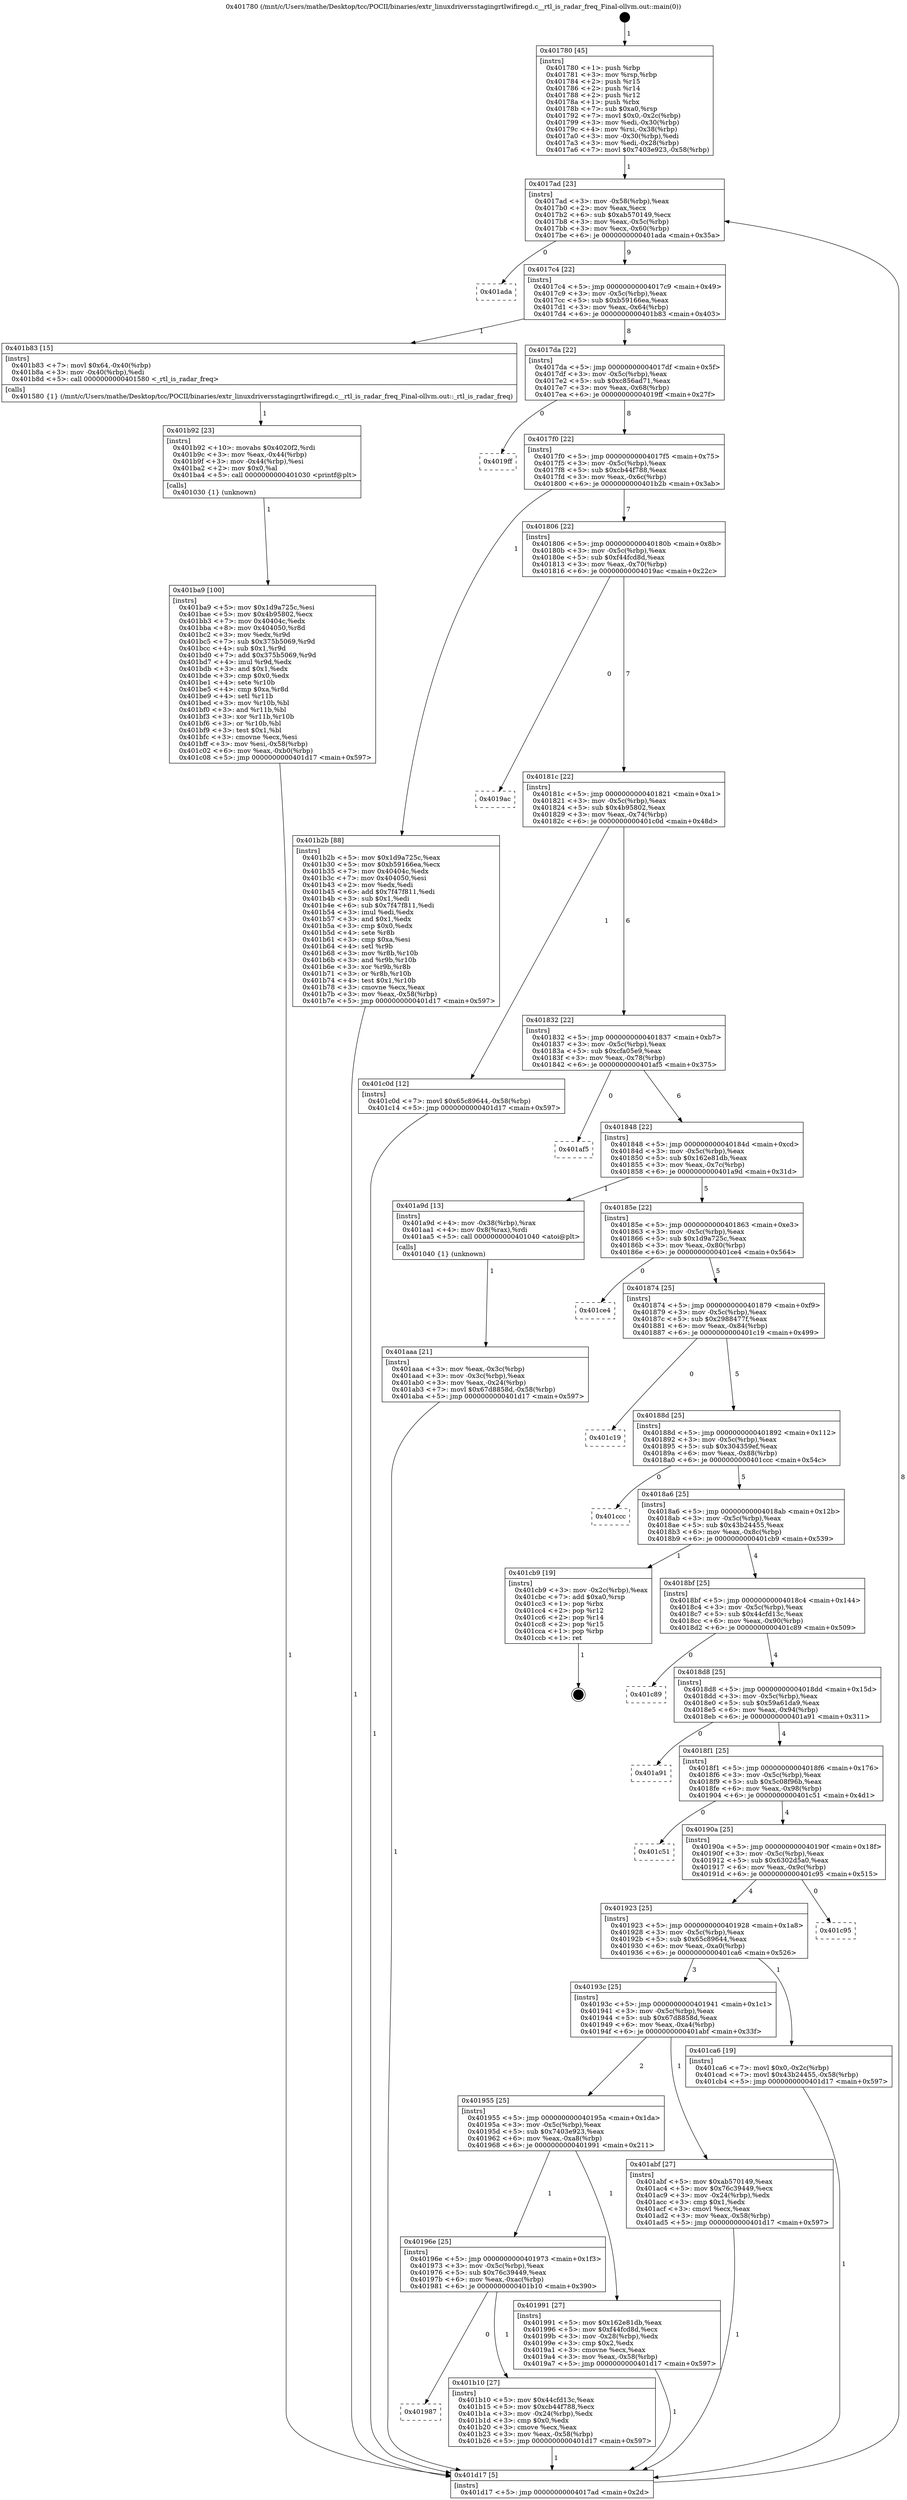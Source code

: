 digraph "0x401780" {
  label = "0x401780 (/mnt/c/Users/mathe/Desktop/tcc/POCII/binaries/extr_linuxdriversstagingrtlwifiregd.c__rtl_is_radar_freq_Final-ollvm.out::main(0))"
  labelloc = "t"
  node[shape=record]

  Entry [label="",width=0.3,height=0.3,shape=circle,fillcolor=black,style=filled]
  "0x4017ad" [label="{
     0x4017ad [23]\l
     | [instrs]\l
     &nbsp;&nbsp;0x4017ad \<+3\>: mov -0x58(%rbp),%eax\l
     &nbsp;&nbsp;0x4017b0 \<+2\>: mov %eax,%ecx\l
     &nbsp;&nbsp;0x4017b2 \<+6\>: sub $0xab570149,%ecx\l
     &nbsp;&nbsp;0x4017b8 \<+3\>: mov %eax,-0x5c(%rbp)\l
     &nbsp;&nbsp;0x4017bb \<+3\>: mov %ecx,-0x60(%rbp)\l
     &nbsp;&nbsp;0x4017be \<+6\>: je 0000000000401ada \<main+0x35a\>\l
  }"]
  "0x401ada" [label="{
     0x401ada\l
  }", style=dashed]
  "0x4017c4" [label="{
     0x4017c4 [22]\l
     | [instrs]\l
     &nbsp;&nbsp;0x4017c4 \<+5\>: jmp 00000000004017c9 \<main+0x49\>\l
     &nbsp;&nbsp;0x4017c9 \<+3\>: mov -0x5c(%rbp),%eax\l
     &nbsp;&nbsp;0x4017cc \<+5\>: sub $0xb59166ea,%eax\l
     &nbsp;&nbsp;0x4017d1 \<+3\>: mov %eax,-0x64(%rbp)\l
     &nbsp;&nbsp;0x4017d4 \<+6\>: je 0000000000401b83 \<main+0x403\>\l
  }"]
  Exit [label="",width=0.3,height=0.3,shape=circle,fillcolor=black,style=filled,peripheries=2]
  "0x401b83" [label="{
     0x401b83 [15]\l
     | [instrs]\l
     &nbsp;&nbsp;0x401b83 \<+7\>: movl $0x64,-0x40(%rbp)\l
     &nbsp;&nbsp;0x401b8a \<+3\>: mov -0x40(%rbp),%edi\l
     &nbsp;&nbsp;0x401b8d \<+5\>: call 0000000000401580 \<_rtl_is_radar_freq\>\l
     | [calls]\l
     &nbsp;&nbsp;0x401580 \{1\} (/mnt/c/Users/mathe/Desktop/tcc/POCII/binaries/extr_linuxdriversstagingrtlwifiregd.c__rtl_is_radar_freq_Final-ollvm.out::_rtl_is_radar_freq)\l
  }"]
  "0x4017da" [label="{
     0x4017da [22]\l
     | [instrs]\l
     &nbsp;&nbsp;0x4017da \<+5\>: jmp 00000000004017df \<main+0x5f\>\l
     &nbsp;&nbsp;0x4017df \<+3\>: mov -0x5c(%rbp),%eax\l
     &nbsp;&nbsp;0x4017e2 \<+5\>: sub $0xc856ad71,%eax\l
     &nbsp;&nbsp;0x4017e7 \<+3\>: mov %eax,-0x68(%rbp)\l
     &nbsp;&nbsp;0x4017ea \<+6\>: je 00000000004019ff \<main+0x27f\>\l
  }"]
  "0x401ba9" [label="{
     0x401ba9 [100]\l
     | [instrs]\l
     &nbsp;&nbsp;0x401ba9 \<+5\>: mov $0x1d9a725c,%esi\l
     &nbsp;&nbsp;0x401bae \<+5\>: mov $0x4b95802,%ecx\l
     &nbsp;&nbsp;0x401bb3 \<+7\>: mov 0x40404c,%edx\l
     &nbsp;&nbsp;0x401bba \<+8\>: mov 0x404050,%r8d\l
     &nbsp;&nbsp;0x401bc2 \<+3\>: mov %edx,%r9d\l
     &nbsp;&nbsp;0x401bc5 \<+7\>: sub $0x375b5069,%r9d\l
     &nbsp;&nbsp;0x401bcc \<+4\>: sub $0x1,%r9d\l
     &nbsp;&nbsp;0x401bd0 \<+7\>: add $0x375b5069,%r9d\l
     &nbsp;&nbsp;0x401bd7 \<+4\>: imul %r9d,%edx\l
     &nbsp;&nbsp;0x401bdb \<+3\>: and $0x1,%edx\l
     &nbsp;&nbsp;0x401bde \<+3\>: cmp $0x0,%edx\l
     &nbsp;&nbsp;0x401be1 \<+4\>: sete %r10b\l
     &nbsp;&nbsp;0x401be5 \<+4\>: cmp $0xa,%r8d\l
     &nbsp;&nbsp;0x401be9 \<+4\>: setl %r11b\l
     &nbsp;&nbsp;0x401bed \<+3\>: mov %r10b,%bl\l
     &nbsp;&nbsp;0x401bf0 \<+3\>: and %r11b,%bl\l
     &nbsp;&nbsp;0x401bf3 \<+3\>: xor %r11b,%r10b\l
     &nbsp;&nbsp;0x401bf6 \<+3\>: or %r10b,%bl\l
     &nbsp;&nbsp;0x401bf9 \<+3\>: test $0x1,%bl\l
     &nbsp;&nbsp;0x401bfc \<+3\>: cmovne %ecx,%esi\l
     &nbsp;&nbsp;0x401bff \<+3\>: mov %esi,-0x58(%rbp)\l
     &nbsp;&nbsp;0x401c02 \<+6\>: mov %eax,-0xb0(%rbp)\l
     &nbsp;&nbsp;0x401c08 \<+5\>: jmp 0000000000401d17 \<main+0x597\>\l
  }"]
  "0x4019ff" [label="{
     0x4019ff\l
  }", style=dashed]
  "0x4017f0" [label="{
     0x4017f0 [22]\l
     | [instrs]\l
     &nbsp;&nbsp;0x4017f0 \<+5\>: jmp 00000000004017f5 \<main+0x75\>\l
     &nbsp;&nbsp;0x4017f5 \<+3\>: mov -0x5c(%rbp),%eax\l
     &nbsp;&nbsp;0x4017f8 \<+5\>: sub $0xcb44f788,%eax\l
     &nbsp;&nbsp;0x4017fd \<+3\>: mov %eax,-0x6c(%rbp)\l
     &nbsp;&nbsp;0x401800 \<+6\>: je 0000000000401b2b \<main+0x3ab\>\l
  }"]
  "0x401b92" [label="{
     0x401b92 [23]\l
     | [instrs]\l
     &nbsp;&nbsp;0x401b92 \<+10\>: movabs $0x4020f2,%rdi\l
     &nbsp;&nbsp;0x401b9c \<+3\>: mov %eax,-0x44(%rbp)\l
     &nbsp;&nbsp;0x401b9f \<+3\>: mov -0x44(%rbp),%esi\l
     &nbsp;&nbsp;0x401ba2 \<+2\>: mov $0x0,%al\l
     &nbsp;&nbsp;0x401ba4 \<+5\>: call 0000000000401030 \<printf@plt\>\l
     | [calls]\l
     &nbsp;&nbsp;0x401030 \{1\} (unknown)\l
  }"]
  "0x401b2b" [label="{
     0x401b2b [88]\l
     | [instrs]\l
     &nbsp;&nbsp;0x401b2b \<+5\>: mov $0x1d9a725c,%eax\l
     &nbsp;&nbsp;0x401b30 \<+5\>: mov $0xb59166ea,%ecx\l
     &nbsp;&nbsp;0x401b35 \<+7\>: mov 0x40404c,%edx\l
     &nbsp;&nbsp;0x401b3c \<+7\>: mov 0x404050,%esi\l
     &nbsp;&nbsp;0x401b43 \<+2\>: mov %edx,%edi\l
     &nbsp;&nbsp;0x401b45 \<+6\>: add $0x7f47f811,%edi\l
     &nbsp;&nbsp;0x401b4b \<+3\>: sub $0x1,%edi\l
     &nbsp;&nbsp;0x401b4e \<+6\>: sub $0x7f47f811,%edi\l
     &nbsp;&nbsp;0x401b54 \<+3\>: imul %edi,%edx\l
     &nbsp;&nbsp;0x401b57 \<+3\>: and $0x1,%edx\l
     &nbsp;&nbsp;0x401b5a \<+3\>: cmp $0x0,%edx\l
     &nbsp;&nbsp;0x401b5d \<+4\>: sete %r8b\l
     &nbsp;&nbsp;0x401b61 \<+3\>: cmp $0xa,%esi\l
     &nbsp;&nbsp;0x401b64 \<+4\>: setl %r9b\l
     &nbsp;&nbsp;0x401b68 \<+3\>: mov %r8b,%r10b\l
     &nbsp;&nbsp;0x401b6b \<+3\>: and %r9b,%r10b\l
     &nbsp;&nbsp;0x401b6e \<+3\>: xor %r9b,%r8b\l
     &nbsp;&nbsp;0x401b71 \<+3\>: or %r8b,%r10b\l
     &nbsp;&nbsp;0x401b74 \<+4\>: test $0x1,%r10b\l
     &nbsp;&nbsp;0x401b78 \<+3\>: cmovne %ecx,%eax\l
     &nbsp;&nbsp;0x401b7b \<+3\>: mov %eax,-0x58(%rbp)\l
     &nbsp;&nbsp;0x401b7e \<+5\>: jmp 0000000000401d17 \<main+0x597\>\l
  }"]
  "0x401806" [label="{
     0x401806 [22]\l
     | [instrs]\l
     &nbsp;&nbsp;0x401806 \<+5\>: jmp 000000000040180b \<main+0x8b\>\l
     &nbsp;&nbsp;0x40180b \<+3\>: mov -0x5c(%rbp),%eax\l
     &nbsp;&nbsp;0x40180e \<+5\>: sub $0xf44fcd8d,%eax\l
     &nbsp;&nbsp;0x401813 \<+3\>: mov %eax,-0x70(%rbp)\l
     &nbsp;&nbsp;0x401816 \<+6\>: je 00000000004019ac \<main+0x22c\>\l
  }"]
  "0x401987" [label="{
     0x401987\l
  }", style=dashed]
  "0x4019ac" [label="{
     0x4019ac\l
  }", style=dashed]
  "0x40181c" [label="{
     0x40181c [22]\l
     | [instrs]\l
     &nbsp;&nbsp;0x40181c \<+5\>: jmp 0000000000401821 \<main+0xa1\>\l
     &nbsp;&nbsp;0x401821 \<+3\>: mov -0x5c(%rbp),%eax\l
     &nbsp;&nbsp;0x401824 \<+5\>: sub $0x4b95802,%eax\l
     &nbsp;&nbsp;0x401829 \<+3\>: mov %eax,-0x74(%rbp)\l
     &nbsp;&nbsp;0x40182c \<+6\>: je 0000000000401c0d \<main+0x48d\>\l
  }"]
  "0x401b10" [label="{
     0x401b10 [27]\l
     | [instrs]\l
     &nbsp;&nbsp;0x401b10 \<+5\>: mov $0x44cfd13c,%eax\l
     &nbsp;&nbsp;0x401b15 \<+5\>: mov $0xcb44f788,%ecx\l
     &nbsp;&nbsp;0x401b1a \<+3\>: mov -0x24(%rbp),%edx\l
     &nbsp;&nbsp;0x401b1d \<+3\>: cmp $0x0,%edx\l
     &nbsp;&nbsp;0x401b20 \<+3\>: cmove %ecx,%eax\l
     &nbsp;&nbsp;0x401b23 \<+3\>: mov %eax,-0x58(%rbp)\l
     &nbsp;&nbsp;0x401b26 \<+5\>: jmp 0000000000401d17 \<main+0x597\>\l
  }"]
  "0x401c0d" [label="{
     0x401c0d [12]\l
     | [instrs]\l
     &nbsp;&nbsp;0x401c0d \<+7\>: movl $0x65c89644,-0x58(%rbp)\l
     &nbsp;&nbsp;0x401c14 \<+5\>: jmp 0000000000401d17 \<main+0x597\>\l
  }"]
  "0x401832" [label="{
     0x401832 [22]\l
     | [instrs]\l
     &nbsp;&nbsp;0x401832 \<+5\>: jmp 0000000000401837 \<main+0xb7\>\l
     &nbsp;&nbsp;0x401837 \<+3\>: mov -0x5c(%rbp),%eax\l
     &nbsp;&nbsp;0x40183a \<+5\>: sub $0xcfa05e9,%eax\l
     &nbsp;&nbsp;0x40183f \<+3\>: mov %eax,-0x78(%rbp)\l
     &nbsp;&nbsp;0x401842 \<+6\>: je 0000000000401af5 \<main+0x375\>\l
  }"]
  "0x401aaa" [label="{
     0x401aaa [21]\l
     | [instrs]\l
     &nbsp;&nbsp;0x401aaa \<+3\>: mov %eax,-0x3c(%rbp)\l
     &nbsp;&nbsp;0x401aad \<+3\>: mov -0x3c(%rbp),%eax\l
     &nbsp;&nbsp;0x401ab0 \<+3\>: mov %eax,-0x24(%rbp)\l
     &nbsp;&nbsp;0x401ab3 \<+7\>: movl $0x67d8858d,-0x58(%rbp)\l
     &nbsp;&nbsp;0x401aba \<+5\>: jmp 0000000000401d17 \<main+0x597\>\l
  }"]
  "0x401af5" [label="{
     0x401af5\l
  }", style=dashed]
  "0x401848" [label="{
     0x401848 [22]\l
     | [instrs]\l
     &nbsp;&nbsp;0x401848 \<+5\>: jmp 000000000040184d \<main+0xcd\>\l
     &nbsp;&nbsp;0x40184d \<+3\>: mov -0x5c(%rbp),%eax\l
     &nbsp;&nbsp;0x401850 \<+5\>: sub $0x162e81db,%eax\l
     &nbsp;&nbsp;0x401855 \<+3\>: mov %eax,-0x7c(%rbp)\l
     &nbsp;&nbsp;0x401858 \<+6\>: je 0000000000401a9d \<main+0x31d\>\l
  }"]
  "0x401780" [label="{
     0x401780 [45]\l
     | [instrs]\l
     &nbsp;&nbsp;0x401780 \<+1\>: push %rbp\l
     &nbsp;&nbsp;0x401781 \<+3\>: mov %rsp,%rbp\l
     &nbsp;&nbsp;0x401784 \<+2\>: push %r15\l
     &nbsp;&nbsp;0x401786 \<+2\>: push %r14\l
     &nbsp;&nbsp;0x401788 \<+2\>: push %r12\l
     &nbsp;&nbsp;0x40178a \<+1\>: push %rbx\l
     &nbsp;&nbsp;0x40178b \<+7\>: sub $0xa0,%rsp\l
     &nbsp;&nbsp;0x401792 \<+7\>: movl $0x0,-0x2c(%rbp)\l
     &nbsp;&nbsp;0x401799 \<+3\>: mov %edi,-0x30(%rbp)\l
     &nbsp;&nbsp;0x40179c \<+4\>: mov %rsi,-0x38(%rbp)\l
     &nbsp;&nbsp;0x4017a0 \<+3\>: mov -0x30(%rbp),%edi\l
     &nbsp;&nbsp;0x4017a3 \<+3\>: mov %edi,-0x28(%rbp)\l
     &nbsp;&nbsp;0x4017a6 \<+7\>: movl $0x7403e923,-0x58(%rbp)\l
  }"]
  "0x401a9d" [label="{
     0x401a9d [13]\l
     | [instrs]\l
     &nbsp;&nbsp;0x401a9d \<+4\>: mov -0x38(%rbp),%rax\l
     &nbsp;&nbsp;0x401aa1 \<+4\>: mov 0x8(%rax),%rdi\l
     &nbsp;&nbsp;0x401aa5 \<+5\>: call 0000000000401040 \<atoi@plt\>\l
     | [calls]\l
     &nbsp;&nbsp;0x401040 \{1\} (unknown)\l
  }"]
  "0x40185e" [label="{
     0x40185e [22]\l
     | [instrs]\l
     &nbsp;&nbsp;0x40185e \<+5\>: jmp 0000000000401863 \<main+0xe3\>\l
     &nbsp;&nbsp;0x401863 \<+3\>: mov -0x5c(%rbp),%eax\l
     &nbsp;&nbsp;0x401866 \<+5\>: sub $0x1d9a725c,%eax\l
     &nbsp;&nbsp;0x40186b \<+3\>: mov %eax,-0x80(%rbp)\l
     &nbsp;&nbsp;0x40186e \<+6\>: je 0000000000401ce4 \<main+0x564\>\l
  }"]
  "0x401d17" [label="{
     0x401d17 [5]\l
     | [instrs]\l
     &nbsp;&nbsp;0x401d17 \<+5\>: jmp 00000000004017ad \<main+0x2d\>\l
  }"]
  "0x401ce4" [label="{
     0x401ce4\l
  }", style=dashed]
  "0x401874" [label="{
     0x401874 [25]\l
     | [instrs]\l
     &nbsp;&nbsp;0x401874 \<+5\>: jmp 0000000000401879 \<main+0xf9\>\l
     &nbsp;&nbsp;0x401879 \<+3\>: mov -0x5c(%rbp),%eax\l
     &nbsp;&nbsp;0x40187c \<+5\>: sub $0x2988477f,%eax\l
     &nbsp;&nbsp;0x401881 \<+6\>: mov %eax,-0x84(%rbp)\l
     &nbsp;&nbsp;0x401887 \<+6\>: je 0000000000401c19 \<main+0x499\>\l
  }"]
  "0x40196e" [label="{
     0x40196e [25]\l
     | [instrs]\l
     &nbsp;&nbsp;0x40196e \<+5\>: jmp 0000000000401973 \<main+0x1f3\>\l
     &nbsp;&nbsp;0x401973 \<+3\>: mov -0x5c(%rbp),%eax\l
     &nbsp;&nbsp;0x401976 \<+5\>: sub $0x76c39449,%eax\l
     &nbsp;&nbsp;0x40197b \<+6\>: mov %eax,-0xac(%rbp)\l
     &nbsp;&nbsp;0x401981 \<+6\>: je 0000000000401b10 \<main+0x390\>\l
  }"]
  "0x401c19" [label="{
     0x401c19\l
  }", style=dashed]
  "0x40188d" [label="{
     0x40188d [25]\l
     | [instrs]\l
     &nbsp;&nbsp;0x40188d \<+5\>: jmp 0000000000401892 \<main+0x112\>\l
     &nbsp;&nbsp;0x401892 \<+3\>: mov -0x5c(%rbp),%eax\l
     &nbsp;&nbsp;0x401895 \<+5\>: sub $0x304359ef,%eax\l
     &nbsp;&nbsp;0x40189a \<+6\>: mov %eax,-0x88(%rbp)\l
     &nbsp;&nbsp;0x4018a0 \<+6\>: je 0000000000401ccc \<main+0x54c\>\l
  }"]
  "0x401991" [label="{
     0x401991 [27]\l
     | [instrs]\l
     &nbsp;&nbsp;0x401991 \<+5\>: mov $0x162e81db,%eax\l
     &nbsp;&nbsp;0x401996 \<+5\>: mov $0xf44fcd8d,%ecx\l
     &nbsp;&nbsp;0x40199b \<+3\>: mov -0x28(%rbp),%edx\l
     &nbsp;&nbsp;0x40199e \<+3\>: cmp $0x2,%edx\l
     &nbsp;&nbsp;0x4019a1 \<+3\>: cmovne %ecx,%eax\l
     &nbsp;&nbsp;0x4019a4 \<+3\>: mov %eax,-0x58(%rbp)\l
     &nbsp;&nbsp;0x4019a7 \<+5\>: jmp 0000000000401d17 \<main+0x597\>\l
  }"]
  "0x401ccc" [label="{
     0x401ccc\l
  }", style=dashed]
  "0x4018a6" [label="{
     0x4018a6 [25]\l
     | [instrs]\l
     &nbsp;&nbsp;0x4018a6 \<+5\>: jmp 00000000004018ab \<main+0x12b\>\l
     &nbsp;&nbsp;0x4018ab \<+3\>: mov -0x5c(%rbp),%eax\l
     &nbsp;&nbsp;0x4018ae \<+5\>: sub $0x43b24455,%eax\l
     &nbsp;&nbsp;0x4018b3 \<+6\>: mov %eax,-0x8c(%rbp)\l
     &nbsp;&nbsp;0x4018b9 \<+6\>: je 0000000000401cb9 \<main+0x539\>\l
  }"]
  "0x401955" [label="{
     0x401955 [25]\l
     | [instrs]\l
     &nbsp;&nbsp;0x401955 \<+5\>: jmp 000000000040195a \<main+0x1da\>\l
     &nbsp;&nbsp;0x40195a \<+3\>: mov -0x5c(%rbp),%eax\l
     &nbsp;&nbsp;0x40195d \<+5\>: sub $0x7403e923,%eax\l
     &nbsp;&nbsp;0x401962 \<+6\>: mov %eax,-0xa8(%rbp)\l
     &nbsp;&nbsp;0x401968 \<+6\>: je 0000000000401991 \<main+0x211\>\l
  }"]
  "0x401cb9" [label="{
     0x401cb9 [19]\l
     | [instrs]\l
     &nbsp;&nbsp;0x401cb9 \<+3\>: mov -0x2c(%rbp),%eax\l
     &nbsp;&nbsp;0x401cbc \<+7\>: add $0xa0,%rsp\l
     &nbsp;&nbsp;0x401cc3 \<+1\>: pop %rbx\l
     &nbsp;&nbsp;0x401cc4 \<+2\>: pop %r12\l
     &nbsp;&nbsp;0x401cc6 \<+2\>: pop %r14\l
     &nbsp;&nbsp;0x401cc8 \<+2\>: pop %r15\l
     &nbsp;&nbsp;0x401cca \<+1\>: pop %rbp\l
     &nbsp;&nbsp;0x401ccb \<+1\>: ret\l
  }"]
  "0x4018bf" [label="{
     0x4018bf [25]\l
     | [instrs]\l
     &nbsp;&nbsp;0x4018bf \<+5\>: jmp 00000000004018c4 \<main+0x144\>\l
     &nbsp;&nbsp;0x4018c4 \<+3\>: mov -0x5c(%rbp),%eax\l
     &nbsp;&nbsp;0x4018c7 \<+5\>: sub $0x44cfd13c,%eax\l
     &nbsp;&nbsp;0x4018cc \<+6\>: mov %eax,-0x90(%rbp)\l
     &nbsp;&nbsp;0x4018d2 \<+6\>: je 0000000000401c89 \<main+0x509\>\l
  }"]
  "0x401abf" [label="{
     0x401abf [27]\l
     | [instrs]\l
     &nbsp;&nbsp;0x401abf \<+5\>: mov $0xab570149,%eax\l
     &nbsp;&nbsp;0x401ac4 \<+5\>: mov $0x76c39449,%ecx\l
     &nbsp;&nbsp;0x401ac9 \<+3\>: mov -0x24(%rbp),%edx\l
     &nbsp;&nbsp;0x401acc \<+3\>: cmp $0x1,%edx\l
     &nbsp;&nbsp;0x401acf \<+3\>: cmovl %ecx,%eax\l
     &nbsp;&nbsp;0x401ad2 \<+3\>: mov %eax,-0x58(%rbp)\l
     &nbsp;&nbsp;0x401ad5 \<+5\>: jmp 0000000000401d17 \<main+0x597\>\l
  }"]
  "0x401c89" [label="{
     0x401c89\l
  }", style=dashed]
  "0x4018d8" [label="{
     0x4018d8 [25]\l
     | [instrs]\l
     &nbsp;&nbsp;0x4018d8 \<+5\>: jmp 00000000004018dd \<main+0x15d\>\l
     &nbsp;&nbsp;0x4018dd \<+3\>: mov -0x5c(%rbp),%eax\l
     &nbsp;&nbsp;0x4018e0 \<+5\>: sub $0x59a61da9,%eax\l
     &nbsp;&nbsp;0x4018e5 \<+6\>: mov %eax,-0x94(%rbp)\l
     &nbsp;&nbsp;0x4018eb \<+6\>: je 0000000000401a91 \<main+0x311\>\l
  }"]
  "0x40193c" [label="{
     0x40193c [25]\l
     | [instrs]\l
     &nbsp;&nbsp;0x40193c \<+5\>: jmp 0000000000401941 \<main+0x1c1\>\l
     &nbsp;&nbsp;0x401941 \<+3\>: mov -0x5c(%rbp),%eax\l
     &nbsp;&nbsp;0x401944 \<+5\>: sub $0x67d8858d,%eax\l
     &nbsp;&nbsp;0x401949 \<+6\>: mov %eax,-0xa4(%rbp)\l
     &nbsp;&nbsp;0x40194f \<+6\>: je 0000000000401abf \<main+0x33f\>\l
  }"]
  "0x401a91" [label="{
     0x401a91\l
  }", style=dashed]
  "0x4018f1" [label="{
     0x4018f1 [25]\l
     | [instrs]\l
     &nbsp;&nbsp;0x4018f1 \<+5\>: jmp 00000000004018f6 \<main+0x176\>\l
     &nbsp;&nbsp;0x4018f6 \<+3\>: mov -0x5c(%rbp),%eax\l
     &nbsp;&nbsp;0x4018f9 \<+5\>: sub $0x5c08f96b,%eax\l
     &nbsp;&nbsp;0x4018fe \<+6\>: mov %eax,-0x98(%rbp)\l
     &nbsp;&nbsp;0x401904 \<+6\>: je 0000000000401c51 \<main+0x4d1\>\l
  }"]
  "0x401ca6" [label="{
     0x401ca6 [19]\l
     | [instrs]\l
     &nbsp;&nbsp;0x401ca6 \<+7\>: movl $0x0,-0x2c(%rbp)\l
     &nbsp;&nbsp;0x401cad \<+7\>: movl $0x43b24455,-0x58(%rbp)\l
     &nbsp;&nbsp;0x401cb4 \<+5\>: jmp 0000000000401d17 \<main+0x597\>\l
  }"]
  "0x401c51" [label="{
     0x401c51\l
  }", style=dashed]
  "0x40190a" [label="{
     0x40190a [25]\l
     | [instrs]\l
     &nbsp;&nbsp;0x40190a \<+5\>: jmp 000000000040190f \<main+0x18f\>\l
     &nbsp;&nbsp;0x40190f \<+3\>: mov -0x5c(%rbp),%eax\l
     &nbsp;&nbsp;0x401912 \<+5\>: sub $0x6302d5a0,%eax\l
     &nbsp;&nbsp;0x401917 \<+6\>: mov %eax,-0x9c(%rbp)\l
     &nbsp;&nbsp;0x40191d \<+6\>: je 0000000000401c95 \<main+0x515\>\l
  }"]
  "0x401923" [label="{
     0x401923 [25]\l
     | [instrs]\l
     &nbsp;&nbsp;0x401923 \<+5\>: jmp 0000000000401928 \<main+0x1a8\>\l
     &nbsp;&nbsp;0x401928 \<+3\>: mov -0x5c(%rbp),%eax\l
     &nbsp;&nbsp;0x40192b \<+5\>: sub $0x65c89644,%eax\l
     &nbsp;&nbsp;0x401930 \<+6\>: mov %eax,-0xa0(%rbp)\l
     &nbsp;&nbsp;0x401936 \<+6\>: je 0000000000401ca6 \<main+0x526\>\l
  }"]
  "0x401c95" [label="{
     0x401c95\l
  }", style=dashed]
  Entry -> "0x401780" [label=" 1"]
  "0x4017ad" -> "0x401ada" [label=" 0"]
  "0x4017ad" -> "0x4017c4" [label=" 9"]
  "0x401cb9" -> Exit [label=" 1"]
  "0x4017c4" -> "0x401b83" [label=" 1"]
  "0x4017c4" -> "0x4017da" [label=" 8"]
  "0x401ca6" -> "0x401d17" [label=" 1"]
  "0x4017da" -> "0x4019ff" [label=" 0"]
  "0x4017da" -> "0x4017f0" [label=" 8"]
  "0x401c0d" -> "0x401d17" [label=" 1"]
  "0x4017f0" -> "0x401b2b" [label=" 1"]
  "0x4017f0" -> "0x401806" [label=" 7"]
  "0x401ba9" -> "0x401d17" [label=" 1"]
  "0x401806" -> "0x4019ac" [label=" 0"]
  "0x401806" -> "0x40181c" [label=" 7"]
  "0x401b92" -> "0x401ba9" [label=" 1"]
  "0x40181c" -> "0x401c0d" [label=" 1"]
  "0x40181c" -> "0x401832" [label=" 6"]
  "0x401b83" -> "0x401b92" [label=" 1"]
  "0x401832" -> "0x401af5" [label=" 0"]
  "0x401832" -> "0x401848" [label=" 6"]
  "0x401b10" -> "0x401d17" [label=" 1"]
  "0x401848" -> "0x401a9d" [label=" 1"]
  "0x401848" -> "0x40185e" [label=" 5"]
  "0x40196e" -> "0x401987" [label=" 0"]
  "0x40185e" -> "0x401ce4" [label=" 0"]
  "0x40185e" -> "0x401874" [label=" 5"]
  "0x40196e" -> "0x401b10" [label=" 1"]
  "0x401874" -> "0x401c19" [label=" 0"]
  "0x401874" -> "0x40188d" [label=" 5"]
  "0x401b2b" -> "0x401d17" [label=" 1"]
  "0x40188d" -> "0x401ccc" [label=" 0"]
  "0x40188d" -> "0x4018a6" [label=" 5"]
  "0x401abf" -> "0x401d17" [label=" 1"]
  "0x4018a6" -> "0x401cb9" [label=" 1"]
  "0x4018a6" -> "0x4018bf" [label=" 4"]
  "0x401a9d" -> "0x401aaa" [label=" 1"]
  "0x4018bf" -> "0x401c89" [label=" 0"]
  "0x4018bf" -> "0x4018d8" [label=" 4"]
  "0x401d17" -> "0x4017ad" [label=" 8"]
  "0x4018d8" -> "0x401a91" [label=" 0"]
  "0x4018d8" -> "0x4018f1" [label=" 4"]
  "0x401991" -> "0x401d17" [label=" 1"]
  "0x4018f1" -> "0x401c51" [label=" 0"]
  "0x4018f1" -> "0x40190a" [label=" 4"]
  "0x401955" -> "0x40196e" [label=" 1"]
  "0x40190a" -> "0x401c95" [label=" 0"]
  "0x40190a" -> "0x401923" [label=" 4"]
  "0x401955" -> "0x401991" [label=" 1"]
  "0x401923" -> "0x401ca6" [label=" 1"]
  "0x401923" -> "0x40193c" [label=" 3"]
  "0x401780" -> "0x4017ad" [label=" 1"]
  "0x40193c" -> "0x401abf" [label=" 1"]
  "0x40193c" -> "0x401955" [label=" 2"]
  "0x401aaa" -> "0x401d17" [label=" 1"]
}

